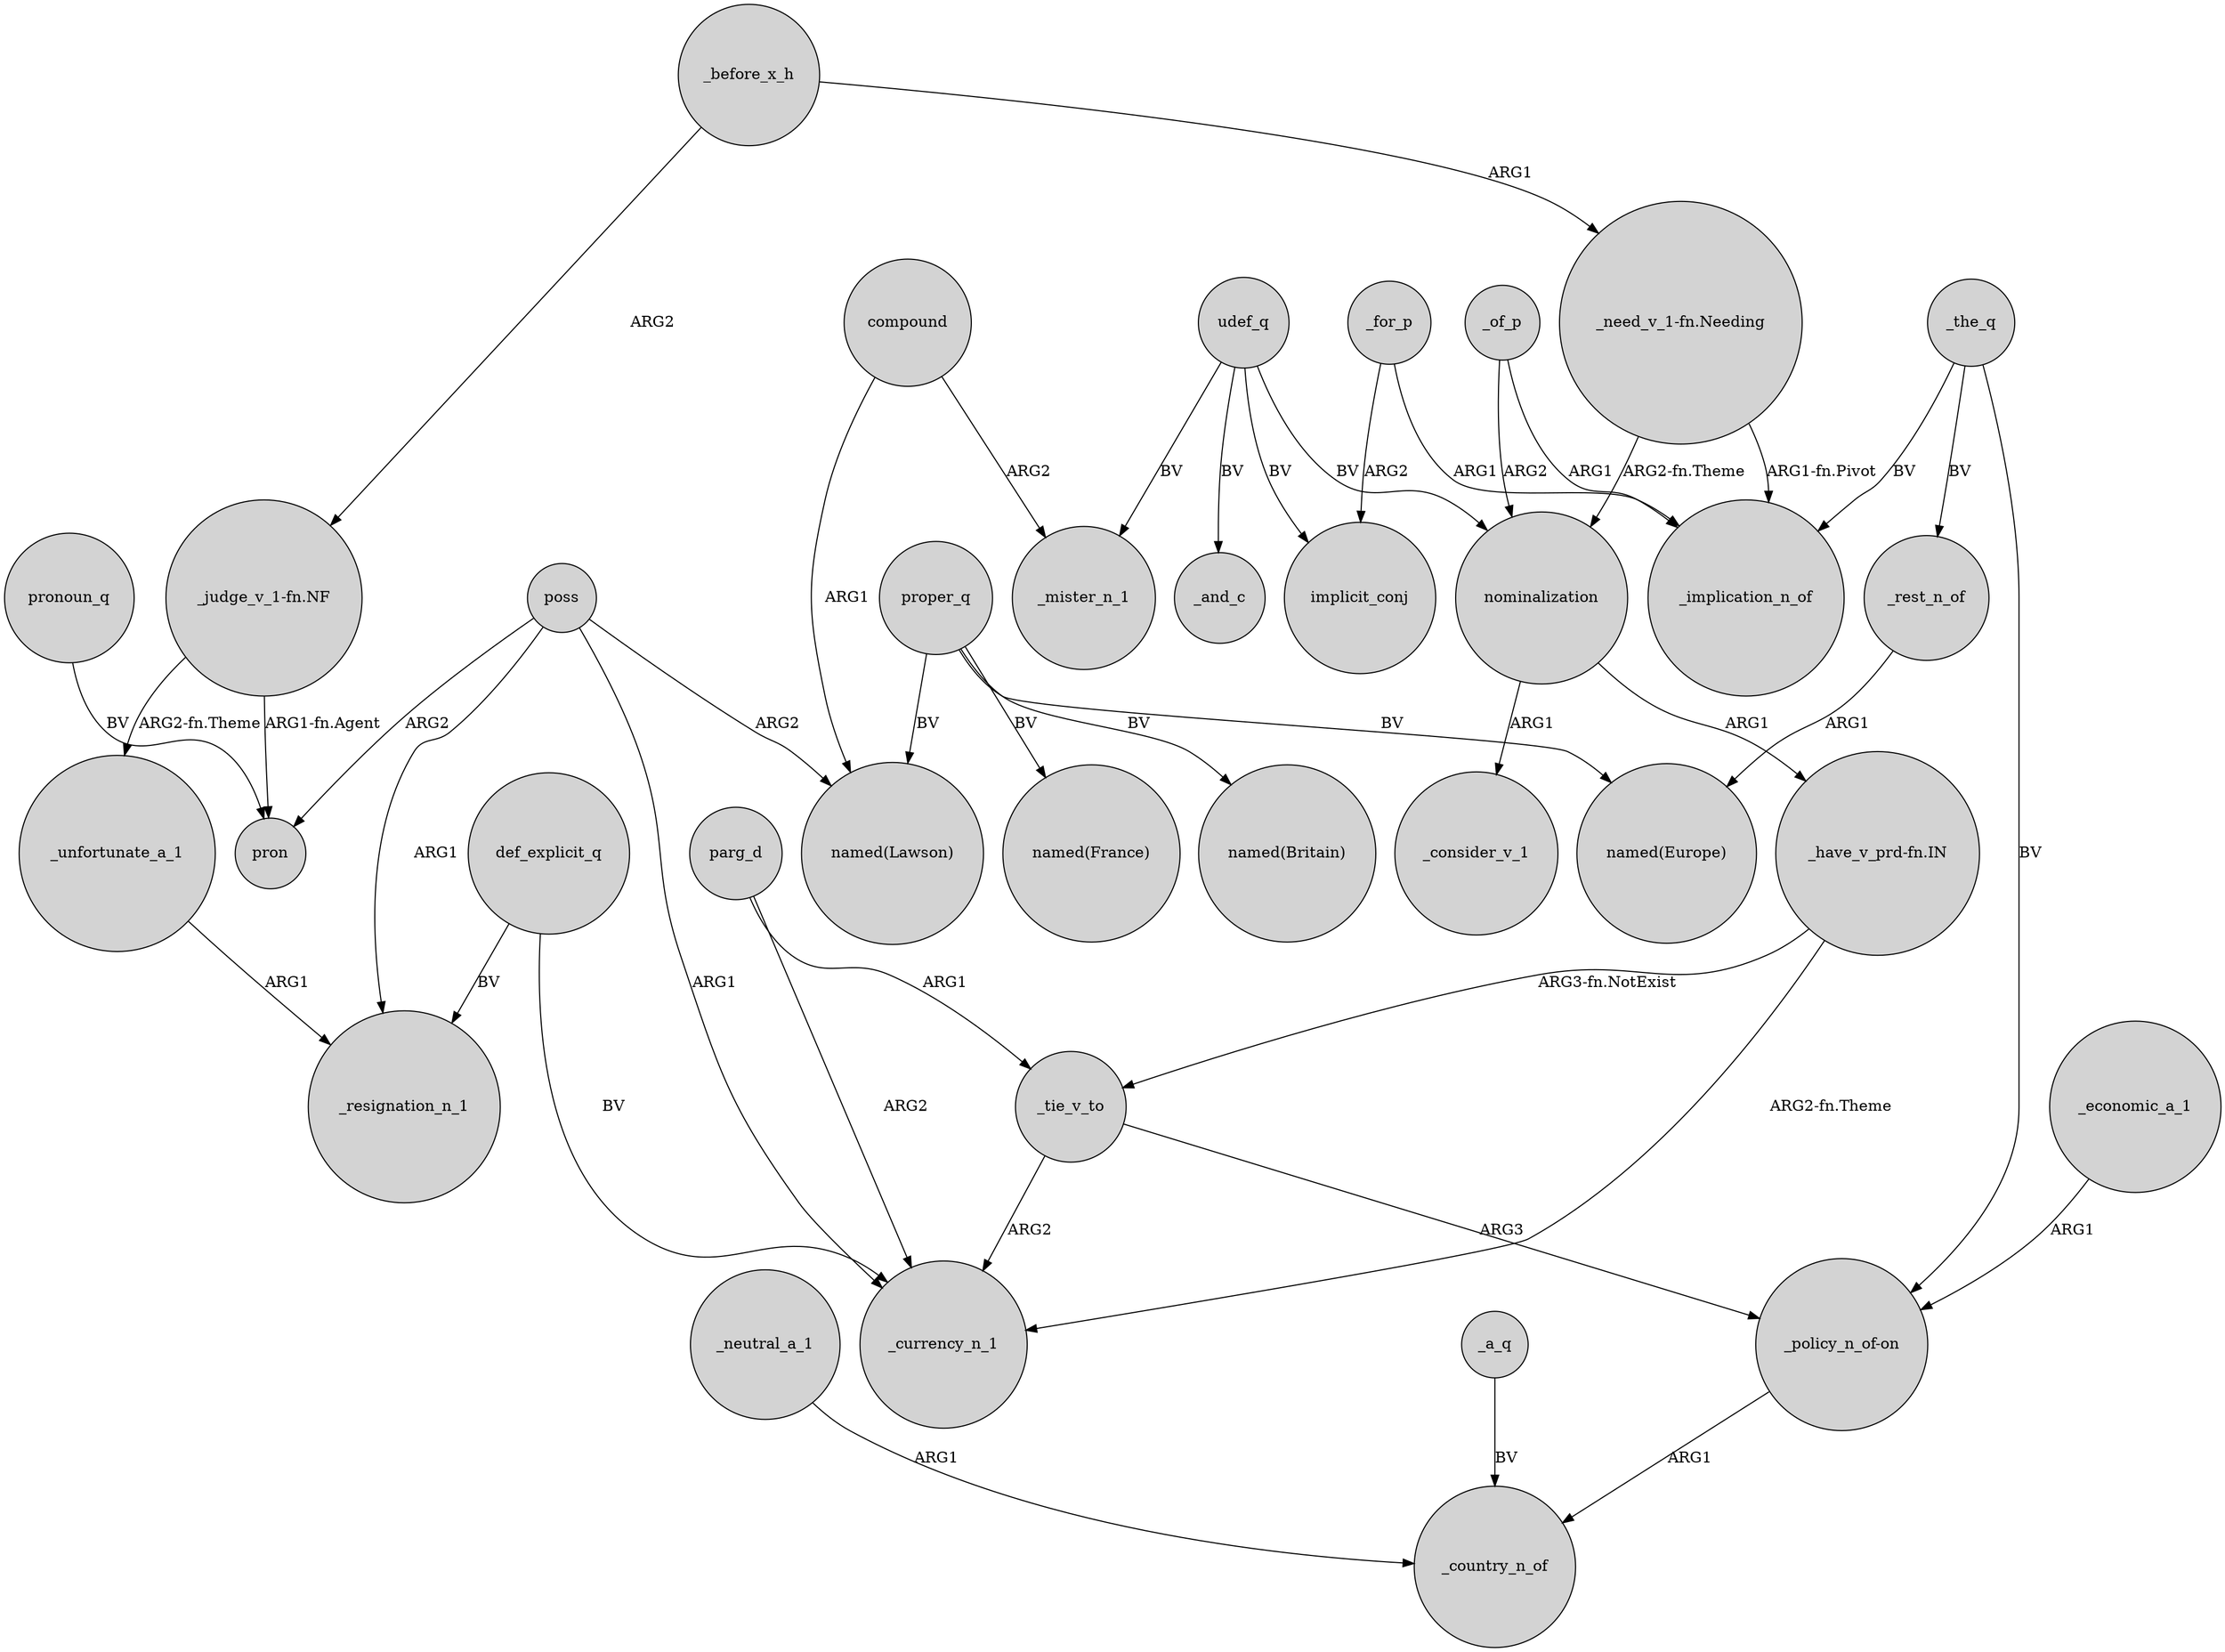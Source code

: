 digraph {
	node [shape=circle style=filled]
	"_judge_v_1-fn.NF" -> _unfortunate_a_1 [label="ARG2-fn.Theme"]
	poss -> pron [label=ARG2]
	_neutral_a_1 -> _country_n_of [label=ARG1]
	_for_p -> implicit_conj [label=ARG2]
	def_explicit_q -> _resignation_n_1 [label=BV]
	_the_q -> "_policy_n_of-on" [label=BV]
	poss -> "named(Lawson)" [label=ARG2]
	_tie_v_to -> _currency_n_1 [label=ARG2]
	_rest_n_of -> "named(Europe)" [label=ARG1]
	compound -> _mister_n_1 [label=ARG2]
	"_policy_n_of-on" -> _country_n_of [label=ARG1]
	proper_q -> "named(France)" [label=BV]
	parg_d -> _currency_n_1 [label=ARG2]
	"_have_v_prd-fn.IN" -> _currency_n_1 [label="ARG2-fn.Theme"]
	udef_q -> _mister_n_1 [label=BV]
	_of_p -> _implication_n_of [label=ARG1]
	nominalization -> "_have_v_prd-fn.IN" [label=ARG1]
	_for_p -> _implication_n_of [label=ARG1]
	_unfortunate_a_1 -> _resignation_n_1 [label=ARG1]
	"_need_v_1-fn.Needing" -> nominalization [label="ARG2-fn.Theme"]
	udef_q -> implicit_conj [label=BV]
	"_judge_v_1-fn.NF" -> pron [label="ARG1-fn.Agent"]
	_tie_v_to -> "_policy_n_of-on" [label=ARG3]
	_the_q -> _rest_n_of [label=BV]
	_the_q -> _implication_n_of [label=BV]
	pronoun_q -> pron [label=BV]
	parg_d -> _tie_v_to [label=ARG1]
	"_need_v_1-fn.Needing" -> _implication_n_of [label="ARG1-fn.Pivot"]
	_a_q -> _country_n_of [label=BV]
	_of_p -> nominalization [label=ARG2]
	proper_q -> "named(Europe)" [label=BV]
	compound -> "named(Lawson)" [label=ARG1]
	proper_q -> "named(Lawson)" [label=BV]
	"_have_v_prd-fn.IN" -> _tie_v_to [label="ARG3-fn.NotExist"]
	udef_q -> nominalization [label=BV]
	_economic_a_1 -> "_policy_n_of-on" [label=ARG1]
	_before_x_h -> "_judge_v_1-fn.NF" [label=ARG2]
	nominalization -> _consider_v_1 [label=ARG1]
	poss -> _currency_n_1 [label=ARG1]
	_before_x_h -> "_need_v_1-fn.Needing" [label=ARG1]
	udef_q -> _and_c [label=BV]
	poss -> _resignation_n_1 [label=ARG1]
	def_explicit_q -> _currency_n_1 [label=BV]
	proper_q -> "named(Britain)" [label=BV]
}
